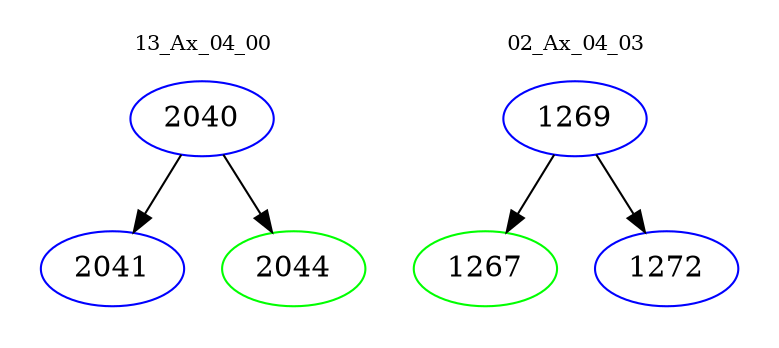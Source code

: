 digraph{
subgraph cluster_0 {
color = white
label = "13_Ax_04_00";
fontsize=10;
T0_2040 [label="2040", color="blue"]
T0_2040 -> T0_2041 [color="black"]
T0_2041 [label="2041", color="blue"]
T0_2040 -> T0_2044 [color="black"]
T0_2044 [label="2044", color="green"]
}
subgraph cluster_1 {
color = white
label = "02_Ax_04_03";
fontsize=10;
T1_1269 [label="1269", color="blue"]
T1_1269 -> T1_1267 [color="black"]
T1_1267 [label="1267", color="green"]
T1_1269 -> T1_1272 [color="black"]
T1_1272 [label="1272", color="blue"]
}
}
